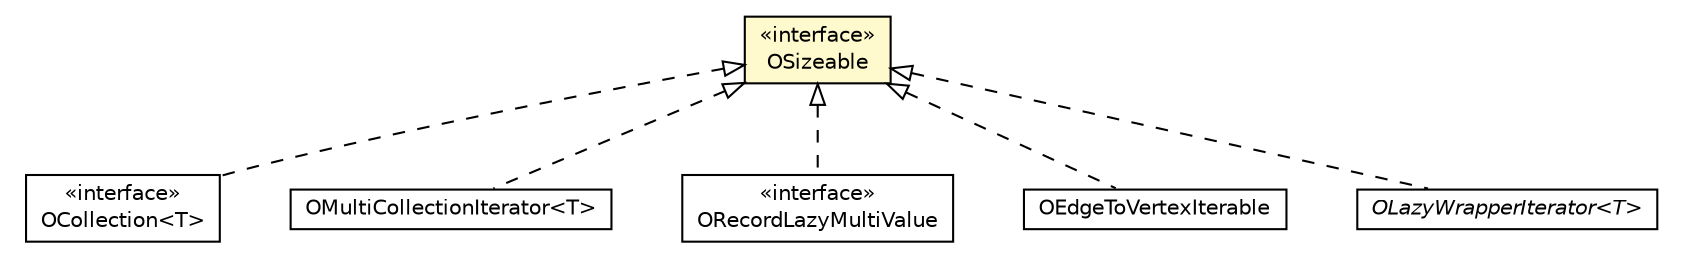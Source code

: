 #!/usr/local/bin/dot
#
# Class diagram 
# Generated by UMLGraph version R5_6-24-gf6e263 (http://www.umlgraph.org/)
#

digraph G {
	edge [fontname="Helvetica",fontsize=10,labelfontname="Helvetica",labelfontsize=10];
	node [fontname="Helvetica",fontsize=10,shape=plaintext];
	nodesep=0.25;
	ranksep=0.5;
	// com.orientechnologies.common.collection.OCollection<T>
	c7146038 [label=<<table title="com.orientechnologies.common.collection.OCollection" border="0" cellborder="1" cellspacing="0" cellpadding="2" port="p" href="../collection/OCollection.html">
		<tr><td><table border="0" cellspacing="0" cellpadding="1">
<tr><td align="center" balign="center"> &#171;interface&#187; </td></tr>
<tr><td align="center" balign="center"> OCollection&lt;T&gt; </td></tr>
		</table></td></tr>
		</table>>, URL="../collection/OCollection.html", fontname="Helvetica", fontcolor="black", fontsize=10.0];
	// com.orientechnologies.common.collection.OMultiCollectionIterator<T>
	c7146043 [label=<<table title="com.orientechnologies.common.collection.OMultiCollectionIterator" border="0" cellborder="1" cellspacing="0" cellpadding="2" port="p" href="../collection/OMultiCollectionIterator.html">
		<tr><td><table border="0" cellspacing="0" cellpadding="1">
<tr><td align="center" balign="center"> OMultiCollectionIterator&lt;T&gt; </td></tr>
		</table></td></tr>
		</table>>, URL="../collection/OMultiCollectionIterator.html", fontname="Helvetica", fontcolor="black", fontsize=10.0];
	// com.orientechnologies.common.util.OSizeable
	c7146137 [label=<<table title="com.orientechnologies.common.util.OSizeable" border="0" cellborder="1" cellspacing="0" cellpadding="2" port="p" bgcolor="lemonChiffon" href="./OSizeable.html">
		<tr><td><table border="0" cellspacing="0" cellpadding="1">
<tr><td align="center" balign="center"> &#171;interface&#187; </td></tr>
<tr><td align="center" balign="center"> OSizeable </td></tr>
		</table></td></tr>
		</table>>, URL="./OSizeable.html", fontname="Helvetica", fontcolor="black", fontsize=10.0];
	// com.orientechnologies.orient.core.db.record.ORecordLazyMultiValue
	c7146260 [label=<<table title="com.orientechnologies.orient.core.db.record.ORecordLazyMultiValue" border="0" cellborder="1" cellspacing="0" cellpadding="2" port="p" href="../../orient/core/db/record/ORecordLazyMultiValue.html">
		<tr><td><table border="0" cellspacing="0" cellpadding="1">
<tr><td align="center" balign="center"> &#171;interface&#187; </td></tr>
<tr><td align="center" balign="center"> ORecordLazyMultiValue </td></tr>
		</table></td></tr>
		</table>>, URL="../../orient/core/db/record/ORecordLazyMultiValue.html", fontname="Helvetica", fontcolor="black", fontsize=10.0];
	// com.orientechnologies.orient.core.record.impl.OEdgeToVertexIterable
	c7146345 [label=<<table title="com.orientechnologies.orient.core.record.impl.OEdgeToVertexIterable" border="0" cellborder="1" cellspacing="0" cellpadding="2" port="p" href="../../orient/core/record/impl/OEdgeToVertexIterable.html">
		<tr><td><table border="0" cellspacing="0" cellpadding="1">
<tr><td align="center" balign="center"> OEdgeToVertexIterable </td></tr>
		</table></td></tr>
		</table>>, URL="../../orient/core/record/impl/OEdgeToVertexIterable.html", fontname="Helvetica", fontcolor="black", fontsize=10.0];
	// com.orientechnologies.orient.core.iterator.OLazyWrapperIterator<T>
	c7147797 [label=<<table title="com.orientechnologies.orient.core.iterator.OLazyWrapperIterator" border="0" cellborder="1" cellspacing="0" cellpadding="2" port="p" href="../../orient/core/iterator/OLazyWrapperIterator.html">
		<tr><td><table border="0" cellspacing="0" cellpadding="1">
<tr><td align="center" balign="center"><font face="Helvetica-Oblique"> OLazyWrapperIterator&lt;T&gt; </font></td></tr>
		</table></td></tr>
		</table>>, URL="../../orient/core/iterator/OLazyWrapperIterator.html", fontname="Helvetica", fontcolor="black", fontsize=10.0];
	//com.orientechnologies.common.collection.OCollection<T> implements com.orientechnologies.common.util.OSizeable
	c7146137:p -> c7146038:p [dir=back,arrowtail=empty,style=dashed];
	//com.orientechnologies.common.collection.OMultiCollectionIterator<T> implements com.orientechnologies.common.util.OSizeable
	c7146137:p -> c7146043:p [dir=back,arrowtail=empty,style=dashed];
	//com.orientechnologies.orient.core.db.record.ORecordLazyMultiValue implements com.orientechnologies.common.util.OSizeable
	c7146137:p -> c7146260:p [dir=back,arrowtail=empty,style=dashed];
	//com.orientechnologies.orient.core.record.impl.OEdgeToVertexIterable implements com.orientechnologies.common.util.OSizeable
	c7146137:p -> c7146345:p [dir=back,arrowtail=empty,style=dashed];
	//com.orientechnologies.orient.core.iterator.OLazyWrapperIterator<T> implements com.orientechnologies.common.util.OSizeable
	c7146137:p -> c7147797:p [dir=back,arrowtail=empty,style=dashed];
}

